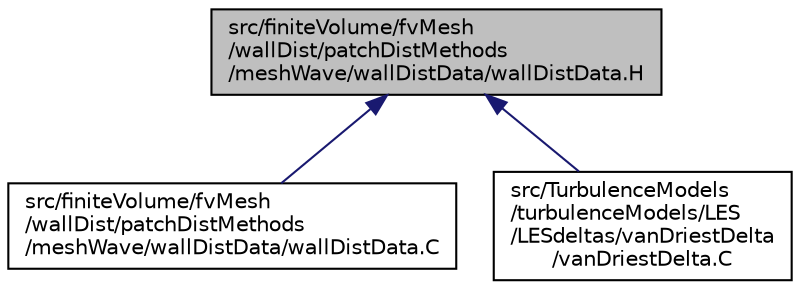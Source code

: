digraph "src/finiteVolume/fvMesh/wallDist/patchDistMethods/meshWave/wallDistData/wallDistData.H"
{
  bgcolor="transparent";
  edge [fontname="Helvetica",fontsize="10",labelfontname="Helvetica",labelfontsize="10"];
  node [fontname="Helvetica",fontsize="10",shape=record];
  Node1 [label="src/finiteVolume/fvMesh\l/wallDist/patchDistMethods\l/meshWave/wallDistData/wallDistData.H",height=0.2,width=0.4,color="black", fillcolor="grey75", style="filled", fontcolor="black"];
  Node1 -> Node2 [dir="back",color="midnightblue",fontsize="10",style="solid",fontname="Helvetica"];
  Node2 [label="src/finiteVolume/fvMesh\l/wallDist/patchDistMethods\l/meshWave/wallDistData/wallDistData.C",height=0.2,width=0.4,color="black",URL="$a05968.html"];
  Node1 -> Node3 [dir="back",color="midnightblue",fontsize="10",style="solid",fontname="Helvetica"];
  Node3 [label="src/TurbulenceModels\l/turbulenceModels/LES\l/LESdeltas/vanDriestDelta\l/vanDriestDelta.C",height=0.2,width=0.4,color="black",URL="$a10679.html"];
}
